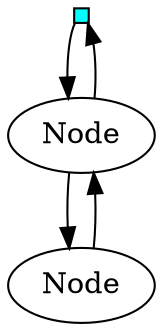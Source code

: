 digraph {
"node1"[label="" fillcolor=cyan,style=filled shape=box fixedsize=true width=0.1 height=0.1]
"node2"[label="Node"]
"node3" [label="Node"]

"node1":"p1" -> "node2":"p21"
"node3":"p3"  ->  "node2":"p23"
"node2" -> "node3"
"node2":"p2" -> "node1"
}


